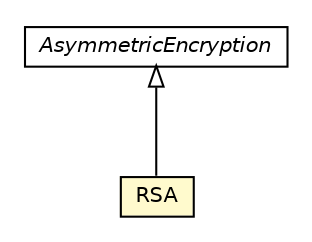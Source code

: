 #!/usr/local/bin/dot
#
# Class diagram 
# Generated by UMLGraph version R5_6-24-gf6e263 (http://www.umlgraph.org/)
#

digraph G {
	edge [fontname="Helvetica",fontsize=10,labelfontname="Helvetica",labelfontsize=10];
	node [fontname="Helvetica",fontsize=10,shape=plaintext];
	nodesep=0.25;
	ranksep=0.5;
	// org.universAAL.ontology.cryptographic.AsymmetricEncryption
	c6740744 [label=<<table title="org.universAAL.ontology.cryptographic.AsymmetricEncryption" border="0" cellborder="1" cellspacing="0" cellpadding="2" port="p" href="../AsymmetricEncryption.html">
		<tr><td><table border="0" cellspacing="0" cellpadding="1">
<tr><td align="center" balign="center"><font face="Helvetica-Oblique"> AsymmetricEncryption </font></td></tr>
		</table></td></tr>
		</table>>, URL="../AsymmetricEncryption.html", fontname="Helvetica", fontcolor="black", fontsize=10.0];
	// org.universAAL.ontology.cryptographic.asymmetric.RSA
	c6740748 [label=<<table title="org.universAAL.ontology.cryptographic.asymmetric.RSA" border="0" cellborder="1" cellspacing="0" cellpadding="2" port="p" bgcolor="lemonChiffon" href="./RSA.html">
		<tr><td><table border="0" cellspacing="0" cellpadding="1">
<tr><td align="center" balign="center"> RSA </td></tr>
		</table></td></tr>
		</table>>, URL="./RSA.html", fontname="Helvetica", fontcolor="black", fontsize=10.0];
	//org.universAAL.ontology.cryptographic.asymmetric.RSA extends org.universAAL.ontology.cryptographic.AsymmetricEncryption
	c6740744:p -> c6740748:p [dir=back,arrowtail=empty];
}

